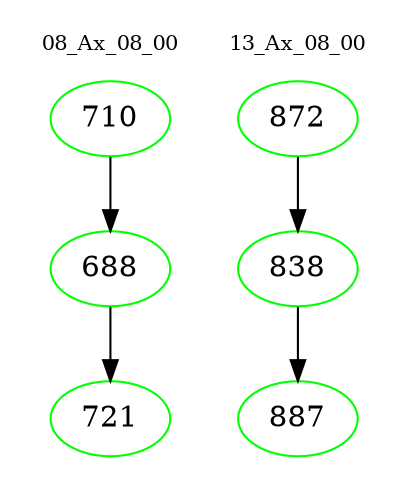 digraph{
subgraph cluster_0 {
color = white
label = "08_Ax_08_00";
fontsize=10;
T0_710 [label="710", color="green"]
T0_710 -> T0_688 [color="black"]
T0_688 [label="688", color="green"]
T0_688 -> T0_721 [color="black"]
T0_721 [label="721", color="green"]
}
subgraph cluster_1 {
color = white
label = "13_Ax_08_00";
fontsize=10;
T1_872 [label="872", color="green"]
T1_872 -> T1_838 [color="black"]
T1_838 [label="838", color="green"]
T1_838 -> T1_887 [color="black"]
T1_887 [label="887", color="green"]
}
}
